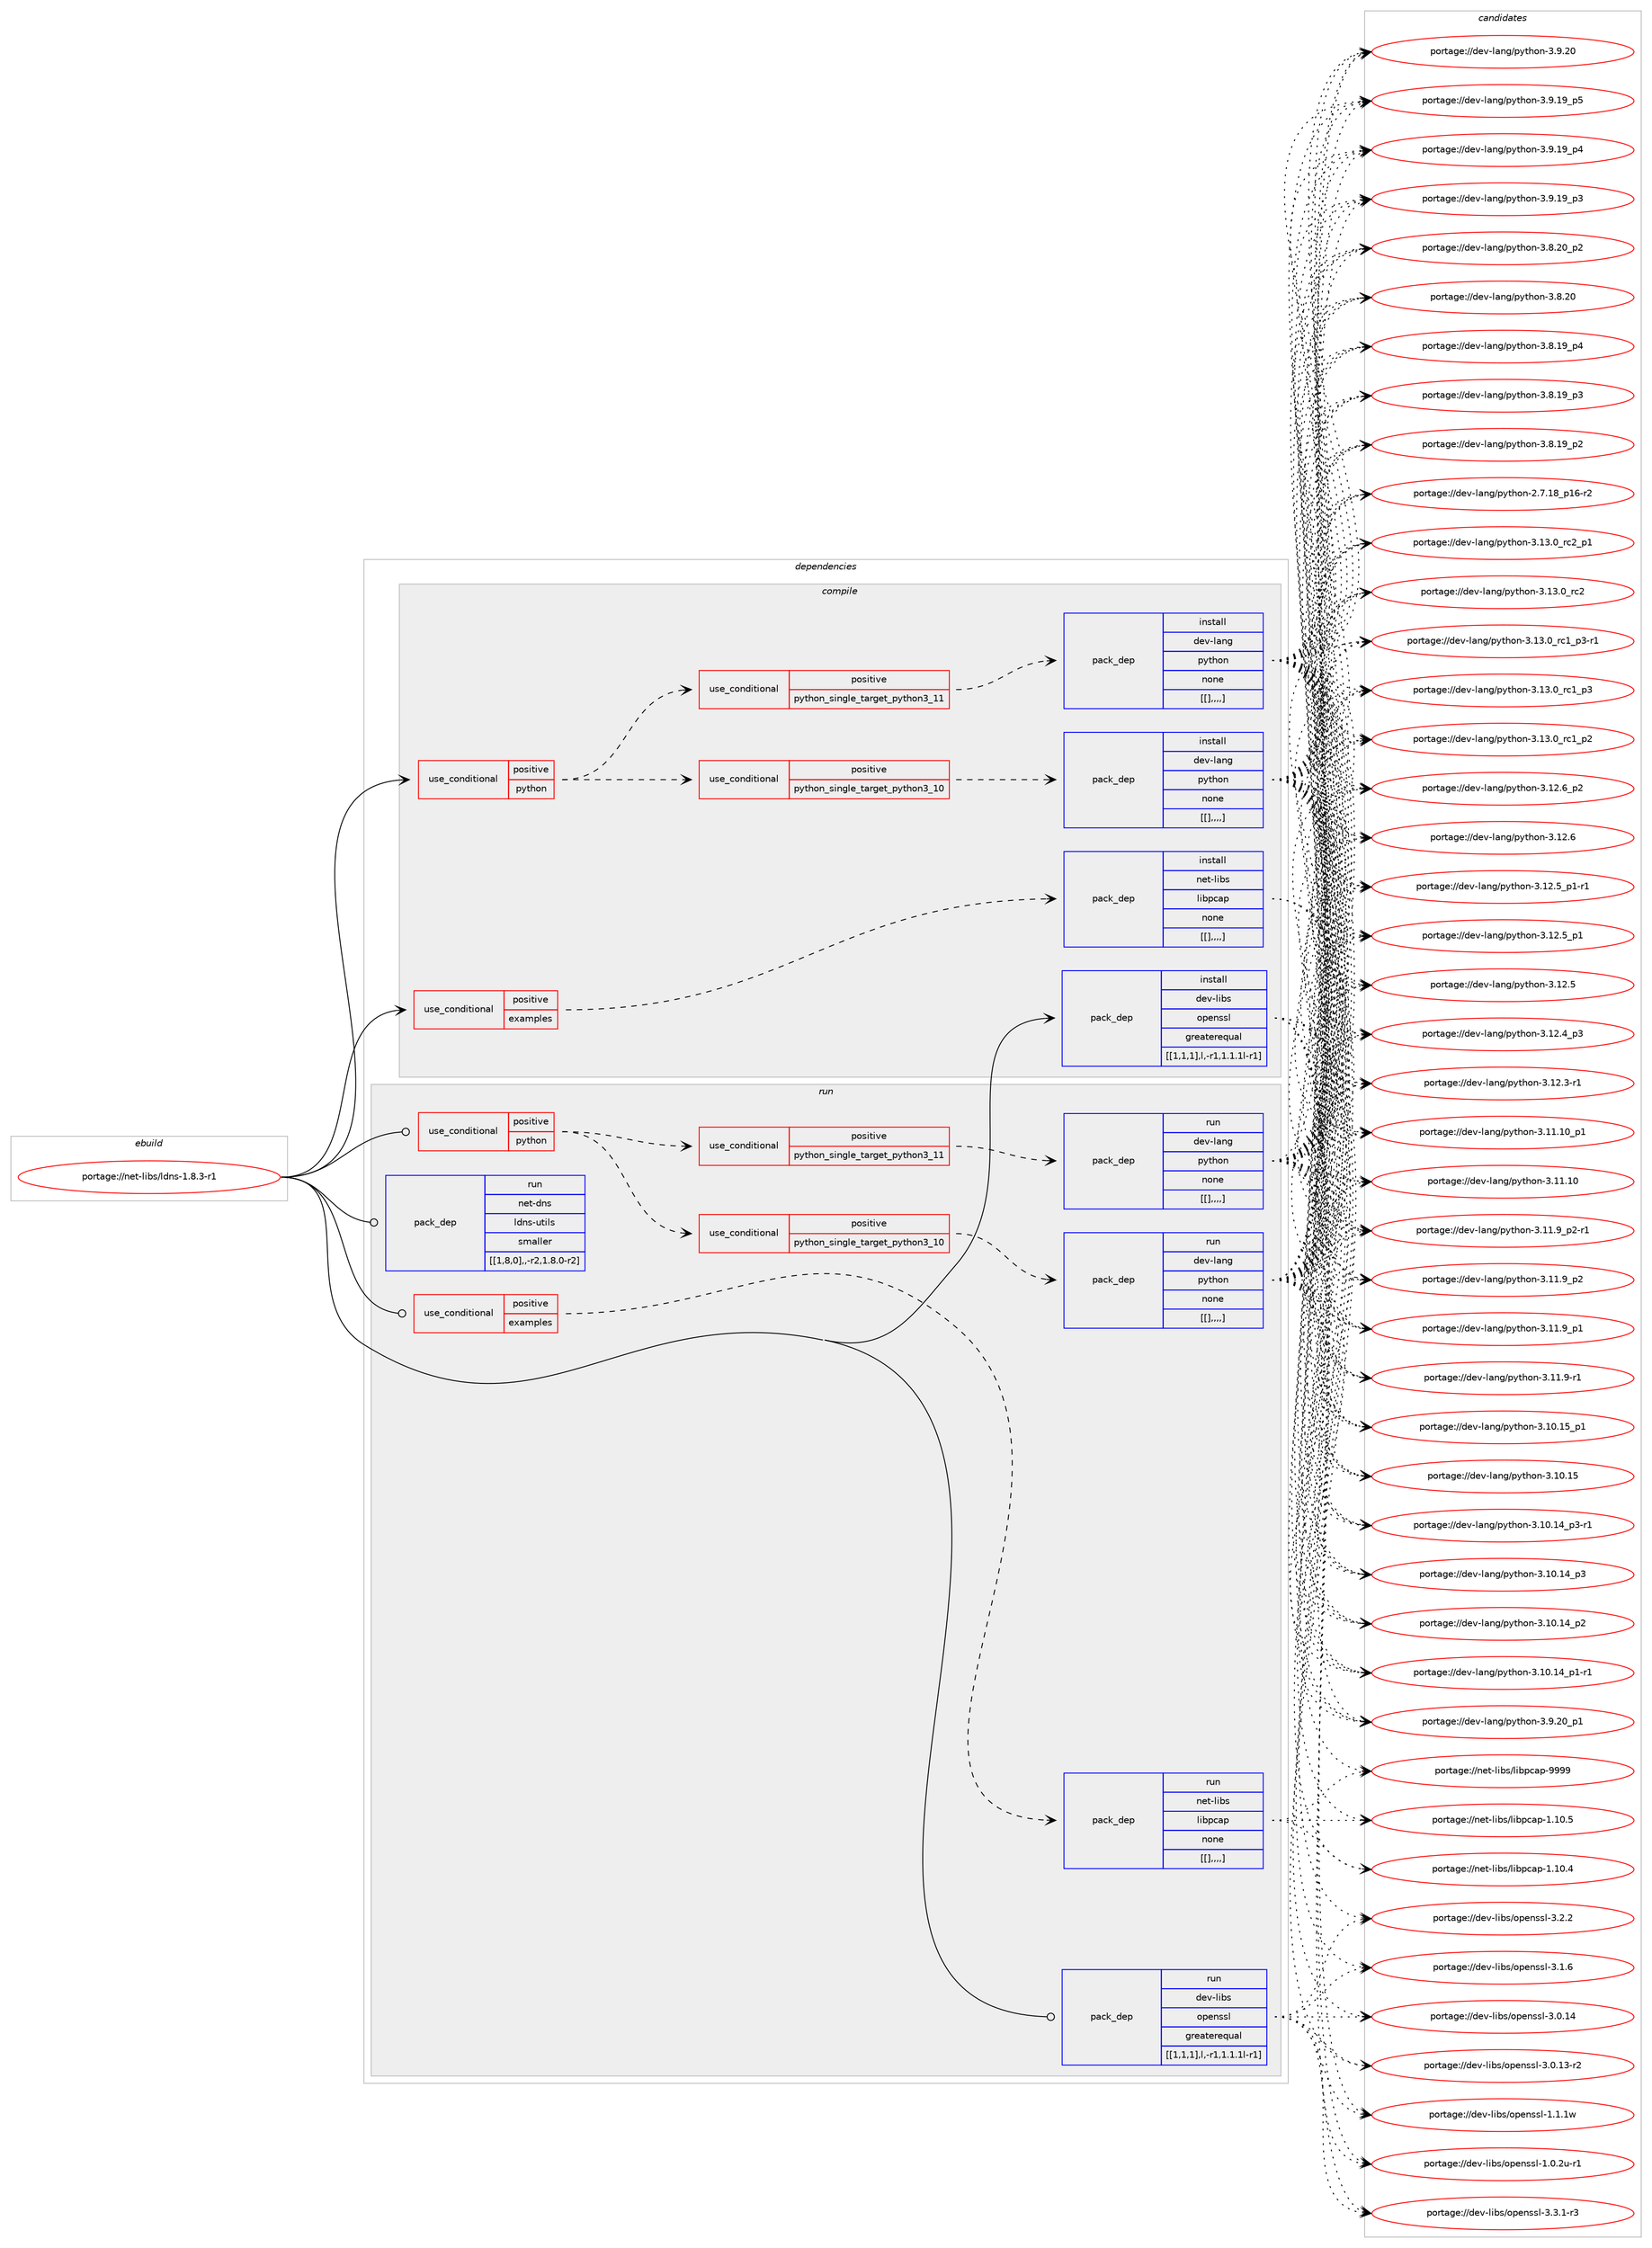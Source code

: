 digraph prolog {

# *************
# Graph options
# *************

newrank=true;
concentrate=true;
compound=true;
graph [rankdir=LR,fontname=Helvetica,fontsize=10,ranksep=1.5];#, ranksep=2.5, nodesep=0.2];
edge  [arrowhead=vee];
node  [fontname=Helvetica,fontsize=10];

# **********
# The ebuild
# **********

subgraph cluster_leftcol {
color=gray;
label=<<i>ebuild</i>>;
id [label="portage://net-libs/ldns-1.8.3-r1", color=red, width=4, href="../net-libs/ldns-1.8.3-r1.svg"];
}

# ****************
# The dependencies
# ****************

subgraph cluster_midcol {
color=gray;
label=<<i>dependencies</i>>;
subgraph cluster_compile {
fillcolor="#eeeeee";
style=filled;
label=<<i>compile</i>>;
subgraph cond2671 {
dependency6909 [label=<<TABLE BORDER="0" CELLBORDER="1" CELLSPACING="0" CELLPADDING="4"><TR><TD ROWSPAN="3" CELLPADDING="10">use_conditional</TD></TR><TR><TD>positive</TD></TR><TR><TD>examples</TD></TR></TABLE>>, shape=none, color=red];
subgraph pack4225 {
dependency6910 [label=<<TABLE BORDER="0" CELLBORDER="1" CELLSPACING="0" CELLPADDING="4" WIDTH="220"><TR><TD ROWSPAN="6" CELLPADDING="30">pack_dep</TD></TR><TR><TD WIDTH="110">install</TD></TR><TR><TD>net-libs</TD></TR><TR><TD>libpcap</TD></TR><TR><TD>none</TD></TR><TR><TD>[[],,,,]</TD></TR></TABLE>>, shape=none, color=blue];
}
dependency6909:e -> dependency6910:w [weight=20,style="dashed",arrowhead="vee"];
}
id:e -> dependency6909:w [weight=20,style="solid",arrowhead="vee"];
subgraph cond2672 {
dependency6911 [label=<<TABLE BORDER="0" CELLBORDER="1" CELLSPACING="0" CELLPADDING="4"><TR><TD ROWSPAN="3" CELLPADDING="10">use_conditional</TD></TR><TR><TD>positive</TD></TR><TR><TD>python</TD></TR></TABLE>>, shape=none, color=red];
subgraph cond2673 {
dependency6912 [label=<<TABLE BORDER="0" CELLBORDER="1" CELLSPACING="0" CELLPADDING="4"><TR><TD ROWSPAN="3" CELLPADDING="10">use_conditional</TD></TR><TR><TD>positive</TD></TR><TR><TD>python_single_target_python3_10</TD></TR></TABLE>>, shape=none, color=red];
subgraph pack4226 {
dependency6913 [label=<<TABLE BORDER="0" CELLBORDER="1" CELLSPACING="0" CELLPADDING="4" WIDTH="220"><TR><TD ROWSPAN="6" CELLPADDING="30">pack_dep</TD></TR><TR><TD WIDTH="110">install</TD></TR><TR><TD>dev-lang</TD></TR><TR><TD>python</TD></TR><TR><TD>none</TD></TR><TR><TD>[[],,,,]</TD></TR></TABLE>>, shape=none, color=blue];
}
dependency6912:e -> dependency6913:w [weight=20,style="dashed",arrowhead="vee"];
}
dependency6911:e -> dependency6912:w [weight=20,style="dashed",arrowhead="vee"];
subgraph cond2674 {
dependency6914 [label=<<TABLE BORDER="0" CELLBORDER="1" CELLSPACING="0" CELLPADDING="4"><TR><TD ROWSPAN="3" CELLPADDING="10">use_conditional</TD></TR><TR><TD>positive</TD></TR><TR><TD>python_single_target_python3_11</TD></TR></TABLE>>, shape=none, color=red];
subgraph pack4227 {
dependency6915 [label=<<TABLE BORDER="0" CELLBORDER="1" CELLSPACING="0" CELLPADDING="4" WIDTH="220"><TR><TD ROWSPAN="6" CELLPADDING="30">pack_dep</TD></TR><TR><TD WIDTH="110">install</TD></TR><TR><TD>dev-lang</TD></TR><TR><TD>python</TD></TR><TR><TD>none</TD></TR><TR><TD>[[],,,,]</TD></TR></TABLE>>, shape=none, color=blue];
}
dependency6914:e -> dependency6915:w [weight=20,style="dashed",arrowhead="vee"];
}
dependency6911:e -> dependency6914:w [weight=20,style="dashed",arrowhead="vee"];
}
id:e -> dependency6911:w [weight=20,style="solid",arrowhead="vee"];
subgraph pack4228 {
dependency6916 [label=<<TABLE BORDER="0" CELLBORDER="1" CELLSPACING="0" CELLPADDING="4" WIDTH="220"><TR><TD ROWSPAN="6" CELLPADDING="30">pack_dep</TD></TR><TR><TD WIDTH="110">install</TD></TR><TR><TD>dev-libs</TD></TR><TR><TD>openssl</TD></TR><TR><TD>greaterequal</TD></TR><TR><TD>[[1,1,1],l,-r1,1.1.1l-r1]</TD></TR></TABLE>>, shape=none, color=blue];
}
id:e -> dependency6916:w [weight=20,style="solid",arrowhead="vee"];
}
subgraph cluster_compileandrun {
fillcolor="#eeeeee";
style=filled;
label=<<i>compile and run</i>>;
}
subgraph cluster_run {
fillcolor="#eeeeee";
style=filled;
label=<<i>run</i>>;
subgraph cond2675 {
dependency6917 [label=<<TABLE BORDER="0" CELLBORDER="1" CELLSPACING="0" CELLPADDING="4"><TR><TD ROWSPAN="3" CELLPADDING="10">use_conditional</TD></TR><TR><TD>positive</TD></TR><TR><TD>examples</TD></TR></TABLE>>, shape=none, color=red];
subgraph pack4229 {
dependency6918 [label=<<TABLE BORDER="0" CELLBORDER="1" CELLSPACING="0" CELLPADDING="4" WIDTH="220"><TR><TD ROWSPAN="6" CELLPADDING="30">pack_dep</TD></TR><TR><TD WIDTH="110">run</TD></TR><TR><TD>net-libs</TD></TR><TR><TD>libpcap</TD></TR><TR><TD>none</TD></TR><TR><TD>[[],,,,]</TD></TR></TABLE>>, shape=none, color=blue];
}
dependency6917:e -> dependency6918:w [weight=20,style="dashed",arrowhead="vee"];
}
id:e -> dependency6917:w [weight=20,style="solid",arrowhead="odot"];
subgraph cond2676 {
dependency6919 [label=<<TABLE BORDER="0" CELLBORDER="1" CELLSPACING="0" CELLPADDING="4"><TR><TD ROWSPAN="3" CELLPADDING="10">use_conditional</TD></TR><TR><TD>positive</TD></TR><TR><TD>python</TD></TR></TABLE>>, shape=none, color=red];
subgraph cond2677 {
dependency6920 [label=<<TABLE BORDER="0" CELLBORDER="1" CELLSPACING="0" CELLPADDING="4"><TR><TD ROWSPAN="3" CELLPADDING="10">use_conditional</TD></TR><TR><TD>positive</TD></TR><TR><TD>python_single_target_python3_10</TD></TR></TABLE>>, shape=none, color=red];
subgraph pack4230 {
dependency6921 [label=<<TABLE BORDER="0" CELLBORDER="1" CELLSPACING="0" CELLPADDING="4" WIDTH="220"><TR><TD ROWSPAN="6" CELLPADDING="30">pack_dep</TD></TR><TR><TD WIDTH="110">run</TD></TR><TR><TD>dev-lang</TD></TR><TR><TD>python</TD></TR><TR><TD>none</TD></TR><TR><TD>[[],,,,]</TD></TR></TABLE>>, shape=none, color=blue];
}
dependency6920:e -> dependency6921:w [weight=20,style="dashed",arrowhead="vee"];
}
dependency6919:e -> dependency6920:w [weight=20,style="dashed",arrowhead="vee"];
subgraph cond2678 {
dependency6922 [label=<<TABLE BORDER="0" CELLBORDER="1" CELLSPACING="0" CELLPADDING="4"><TR><TD ROWSPAN="3" CELLPADDING="10">use_conditional</TD></TR><TR><TD>positive</TD></TR><TR><TD>python_single_target_python3_11</TD></TR></TABLE>>, shape=none, color=red];
subgraph pack4231 {
dependency6923 [label=<<TABLE BORDER="0" CELLBORDER="1" CELLSPACING="0" CELLPADDING="4" WIDTH="220"><TR><TD ROWSPAN="6" CELLPADDING="30">pack_dep</TD></TR><TR><TD WIDTH="110">run</TD></TR><TR><TD>dev-lang</TD></TR><TR><TD>python</TD></TR><TR><TD>none</TD></TR><TR><TD>[[],,,,]</TD></TR></TABLE>>, shape=none, color=blue];
}
dependency6922:e -> dependency6923:w [weight=20,style="dashed",arrowhead="vee"];
}
dependency6919:e -> dependency6922:w [weight=20,style="dashed",arrowhead="vee"];
}
id:e -> dependency6919:w [weight=20,style="solid",arrowhead="odot"];
subgraph pack4232 {
dependency6924 [label=<<TABLE BORDER="0" CELLBORDER="1" CELLSPACING="0" CELLPADDING="4" WIDTH="220"><TR><TD ROWSPAN="6" CELLPADDING="30">pack_dep</TD></TR><TR><TD WIDTH="110">run</TD></TR><TR><TD>dev-libs</TD></TR><TR><TD>openssl</TD></TR><TR><TD>greaterequal</TD></TR><TR><TD>[[1,1,1],l,-r1,1.1.1l-r1]</TD></TR></TABLE>>, shape=none, color=blue];
}
id:e -> dependency6924:w [weight=20,style="solid",arrowhead="odot"];
subgraph pack4233 {
dependency6925 [label=<<TABLE BORDER="0" CELLBORDER="1" CELLSPACING="0" CELLPADDING="4" WIDTH="220"><TR><TD ROWSPAN="6" CELLPADDING="30">pack_dep</TD></TR><TR><TD WIDTH="110">run</TD></TR><TR><TD>net-dns</TD></TR><TR><TD>ldns-utils</TD></TR><TR><TD>smaller</TD></TR><TR><TD>[[1,8,0],,-r2,1.8.0-r2]</TD></TR></TABLE>>, shape=none, color=blue];
}
id:e -> dependency6925:w [weight=20,style="solid",arrowhead="odot"];
}
}

# **************
# The candidates
# **************

subgraph cluster_choices {
rank=same;
color=gray;
label=<<i>candidates</i>>;

subgraph choice4225 {
color=black;
nodesep=1;
choice1101011164510810598115471081059811299971124557575757 [label="portage://net-libs/libpcap-9999", color=red, width=4,href="../net-libs/libpcap-9999.svg"];
choice11010111645108105981154710810598112999711245494649484653 [label="portage://net-libs/libpcap-1.10.5", color=red, width=4,href="../net-libs/libpcap-1.10.5.svg"];
choice11010111645108105981154710810598112999711245494649484652 [label="portage://net-libs/libpcap-1.10.4", color=red, width=4,href="../net-libs/libpcap-1.10.4.svg"];
dependency6910:e -> choice1101011164510810598115471081059811299971124557575757:w [style=dotted,weight="100"];
dependency6910:e -> choice11010111645108105981154710810598112999711245494649484653:w [style=dotted,weight="100"];
dependency6910:e -> choice11010111645108105981154710810598112999711245494649484652:w [style=dotted,weight="100"];
}
subgraph choice4226 {
color=black;
nodesep=1;
choice100101118451089711010347112121116104111110455146495146489511499509511249 [label="portage://dev-lang/python-3.13.0_rc2_p1", color=red, width=4,href="../dev-lang/python-3.13.0_rc2_p1.svg"];
choice10010111845108971101034711212111610411111045514649514648951149950 [label="portage://dev-lang/python-3.13.0_rc2", color=red, width=4,href="../dev-lang/python-3.13.0_rc2.svg"];
choice1001011184510897110103471121211161041111104551464951464895114994995112514511449 [label="portage://dev-lang/python-3.13.0_rc1_p3-r1", color=red, width=4,href="../dev-lang/python-3.13.0_rc1_p3-r1.svg"];
choice100101118451089711010347112121116104111110455146495146489511499499511251 [label="portage://dev-lang/python-3.13.0_rc1_p3", color=red, width=4,href="../dev-lang/python-3.13.0_rc1_p3.svg"];
choice100101118451089711010347112121116104111110455146495146489511499499511250 [label="portage://dev-lang/python-3.13.0_rc1_p2", color=red, width=4,href="../dev-lang/python-3.13.0_rc1_p2.svg"];
choice100101118451089711010347112121116104111110455146495046549511250 [label="portage://dev-lang/python-3.12.6_p2", color=red, width=4,href="../dev-lang/python-3.12.6_p2.svg"];
choice10010111845108971101034711212111610411111045514649504654 [label="portage://dev-lang/python-3.12.6", color=red, width=4,href="../dev-lang/python-3.12.6.svg"];
choice1001011184510897110103471121211161041111104551464950465395112494511449 [label="portage://dev-lang/python-3.12.5_p1-r1", color=red, width=4,href="../dev-lang/python-3.12.5_p1-r1.svg"];
choice100101118451089711010347112121116104111110455146495046539511249 [label="portage://dev-lang/python-3.12.5_p1", color=red, width=4,href="../dev-lang/python-3.12.5_p1.svg"];
choice10010111845108971101034711212111610411111045514649504653 [label="portage://dev-lang/python-3.12.5", color=red, width=4,href="../dev-lang/python-3.12.5.svg"];
choice100101118451089711010347112121116104111110455146495046529511251 [label="portage://dev-lang/python-3.12.4_p3", color=red, width=4,href="../dev-lang/python-3.12.4_p3.svg"];
choice100101118451089711010347112121116104111110455146495046514511449 [label="portage://dev-lang/python-3.12.3-r1", color=red, width=4,href="../dev-lang/python-3.12.3-r1.svg"];
choice10010111845108971101034711212111610411111045514649494649489511249 [label="portage://dev-lang/python-3.11.10_p1", color=red, width=4,href="../dev-lang/python-3.11.10_p1.svg"];
choice1001011184510897110103471121211161041111104551464949464948 [label="portage://dev-lang/python-3.11.10", color=red, width=4,href="../dev-lang/python-3.11.10.svg"];
choice1001011184510897110103471121211161041111104551464949465795112504511449 [label="portage://dev-lang/python-3.11.9_p2-r1", color=red, width=4,href="../dev-lang/python-3.11.9_p2-r1.svg"];
choice100101118451089711010347112121116104111110455146494946579511250 [label="portage://dev-lang/python-3.11.9_p2", color=red, width=4,href="../dev-lang/python-3.11.9_p2.svg"];
choice100101118451089711010347112121116104111110455146494946579511249 [label="portage://dev-lang/python-3.11.9_p1", color=red, width=4,href="../dev-lang/python-3.11.9_p1.svg"];
choice100101118451089711010347112121116104111110455146494946574511449 [label="portage://dev-lang/python-3.11.9-r1", color=red, width=4,href="../dev-lang/python-3.11.9-r1.svg"];
choice10010111845108971101034711212111610411111045514649484649539511249 [label="portage://dev-lang/python-3.10.15_p1", color=red, width=4,href="../dev-lang/python-3.10.15_p1.svg"];
choice1001011184510897110103471121211161041111104551464948464953 [label="portage://dev-lang/python-3.10.15", color=red, width=4,href="../dev-lang/python-3.10.15.svg"];
choice100101118451089711010347112121116104111110455146494846495295112514511449 [label="portage://dev-lang/python-3.10.14_p3-r1", color=red, width=4,href="../dev-lang/python-3.10.14_p3-r1.svg"];
choice10010111845108971101034711212111610411111045514649484649529511251 [label="portage://dev-lang/python-3.10.14_p3", color=red, width=4,href="../dev-lang/python-3.10.14_p3.svg"];
choice10010111845108971101034711212111610411111045514649484649529511250 [label="portage://dev-lang/python-3.10.14_p2", color=red, width=4,href="../dev-lang/python-3.10.14_p2.svg"];
choice100101118451089711010347112121116104111110455146494846495295112494511449 [label="portage://dev-lang/python-3.10.14_p1-r1", color=red, width=4,href="../dev-lang/python-3.10.14_p1-r1.svg"];
choice100101118451089711010347112121116104111110455146574650489511249 [label="portage://dev-lang/python-3.9.20_p1", color=red, width=4,href="../dev-lang/python-3.9.20_p1.svg"];
choice10010111845108971101034711212111610411111045514657465048 [label="portage://dev-lang/python-3.9.20", color=red, width=4,href="../dev-lang/python-3.9.20.svg"];
choice100101118451089711010347112121116104111110455146574649579511253 [label="portage://dev-lang/python-3.9.19_p5", color=red, width=4,href="../dev-lang/python-3.9.19_p5.svg"];
choice100101118451089711010347112121116104111110455146574649579511252 [label="portage://dev-lang/python-3.9.19_p4", color=red, width=4,href="../dev-lang/python-3.9.19_p4.svg"];
choice100101118451089711010347112121116104111110455146574649579511251 [label="portage://dev-lang/python-3.9.19_p3", color=red, width=4,href="../dev-lang/python-3.9.19_p3.svg"];
choice100101118451089711010347112121116104111110455146564650489511250 [label="portage://dev-lang/python-3.8.20_p2", color=red, width=4,href="../dev-lang/python-3.8.20_p2.svg"];
choice10010111845108971101034711212111610411111045514656465048 [label="portage://dev-lang/python-3.8.20", color=red, width=4,href="../dev-lang/python-3.8.20.svg"];
choice100101118451089711010347112121116104111110455146564649579511252 [label="portage://dev-lang/python-3.8.19_p4", color=red, width=4,href="../dev-lang/python-3.8.19_p4.svg"];
choice100101118451089711010347112121116104111110455146564649579511251 [label="portage://dev-lang/python-3.8.19_p3", color=red, width=4,href="../dev-lang/python-3.8.19_p3.svg"];
choice100101118451089711010347112121116104111110455146564649579511250 [label="portage://dev-lang/python-3.8.19_p2", color=red, width=4,href="../dev-lang/python-3.8.19_p2.svg"];
choice100101118451089711010347112121116104111110455046554649569511249544511450 [label="portage://dev-lang/python-2.7.18_p16-r2", color=red, width=4,href="../dev-lang/python-2.7.18_p16-r2.svg"];
dependency6913:e -> choice100101118451089711010347112121116104111110455146495146489511499509511249:w [style=dotted,weight="100"];
dependency6913:e -> choice10010111845108971101034711212111610411111045514649514648951149950:w [style=dotted,weight="100"];
dependency6913:e -> choice1001011184510897110103471121211161041111104551464951464895114994995112514511449:w [style=dotted,weight="100"];
dependency6913:e -> choice100101118451089711010347112121116104111110455146495146489511499499511251:w [style=dotted,weight="100"];
dependency6913:e -> choice100101118451089711010347112121116104111110455146495146489511499499511250:w [style=dotted,weight="100"];
dependency6913:e -> choice100101118451089711010347112121116104111110455146495046549511250:w [style=dotted,weight="100"];
dependency6913:e -> choice10010111845108971101034711212111610411111045514649504654:w [style=dotted,weight="100"];
dependency6913:e -> choice1001011184510897110103471121211161041111104551464950465395112494511449:w [style=dotted,weight="100"];
dependency6913:e -> choice100101118451089711010347112121116104111110455146495046539511249:w [style=dotted,weight="100"];
dependency6913:e -> choice10010111845108971101034711212111610411111045514649504653:w [style=dotted,weight="100"];
dependency6913:e -> choice100101118451089711010347112121116104111110455146495046529511251:w [style=dotted,weight="100"];
dependency6913:e -> choice100101118451089711010347112121116104111110455146495046514511449:w [style=dotted,weight="100"];
dependency6913:e -> choice10010111845108971101034711212111610411111045514649494649489511249:w [style=dotted,weight="100"];
dependency6913:e -> choice1001011184510897110103471121211161041111104551464949464948:w [style=dotted,weight="100"];
dependency6913:e -> choice1001011184510897110103471121211161041111104551464949465795112504511449:w [style=dotted,weight="100"];
dependency6913:e -> choice100101118451089711010347112121116104111110455146494946579511250:w [style=dotted,weight="100"];
dependency6913:e -> choice100101118451089711010347112121116104111110455146494946579511249:w [style=dotted,weight="100"];
dependency6913:e -> choice100101118451089711010347112121116104111110455146494946574511449:w [style=dotted,weight="100"];
dependency6913:e -> choice10010111845108971101034711212111610411111045514649484649539511249:w [style=dotted,weight="100"];
dependency6913:e -> choice1001011184510897110103471121211161041111104551464948464953:w [style=dotted,weight="100"];
dependency6913:e -> choice100101118451089711010347112121116104111110455146494846495295112514511449:w [style=dotted,weight="100"];
dependency6913:e -> choice10010111845108971101034711212111610411111045514649484649529511251:w [style=dotted,weight="100"];
dependency6913:e -> choice10010111845108971101034711212111610411111045514649484649529511250:w [style=dotted,weight="100"];
dependency6913:e -> choice100101118451089711010347112121116104111110455146494846495295112494511449:w [style=dotted,weight="100"];
dependency6913:e -> choice100101118451089711010347112121116104111110455146574650489511249:w [style=dotted,weight="100"];
dependency6913:e -> choice10010111845108971101034711212111610411111045514657465048:w [style=dotted,weight="100"];
dependency6913:e -> choice100101118451089711010347112121116104111110455146574649579511253:w [style=dotted,weight="100"];
dependency6913:e -> choice100101118451089711010347112121116104111110455146574649579511252:w [style=dotted,weight="100"];
dependency6913:e -> choice100101118451089711010347112121116104111110455146574649579511251:w [style=dotted,weight="100"];
dependency6913:e -> choice100101118451089711010347112121116104111110455146564650489511250:w [style=dotted,weight="100"];
dependency6913:e -> choice10010111845108971101034711212111610411111045514656465048:w [style=dotted,weight="100"];
dependency6913:e -> choice100101118451089711010347112121116104111110455146564649579511252:w [style=dotted,weight="100"];
dependency6913:e -> choice100101118451089711010347112121116104111110455146564649579511251:w [style=dotted,weight="100"];
dependency6913:e -> choice100101118451089711010347112121116104111110455146564649579511250:w [style=dotted,weight="100"];
dependency6913:e -> choice100101118451089711010347112121116104111110455046554649569511249544511450:w [style=dotted,weight="100"];
}
subgraph choice4227 {
color=black;
nodesep=1;
choice100101118451089711010347112121116104111110455146495146489511499509511249 [label="portage://dev-lang/python-3.13.0_rc2_p1", color=red, width=4,href="../dev-lang/python-3.13.0_rc2_p1.svg"];
choice10010111845108971101034711212111610411111045514649514648951149950 [label="portage://dev-lang/python-3.13.0_rc2", color=red, width=4,href="../dev-lang/python-3.13.0_rc2.svg"];
choice1001011184510897110103471121211161041111104551464951464895114994995112514511449 [label="portage://dev-lang/python-3.13.0_rc1_p3-r1", color=red, width=4,href="../dev-lang/python-3.13.0_rc1_p3-r1.svg"];
choice100101118451089711010347112121116104111110455146495146489511499499511251 [label="portage://dev-lang/python-3.13.0_rc1_p3", color=red, width=4,href="../dev-lang/python-3.13.0_rc1_p3.svg"];
choice100101118451089711010347112121116104111110455146495146489511499499511250 [label="portage://dev-lang/python-3.13.0_rc1_p2", color=red, width=4,href="../dev-lang/python-3.13.0_rc1_p2.svg"];
choice100101118451089711010347112121116104111110455146495046549511250 [label="portage://dev-lang/python-3.12.6_p2", color=red, width=4,href="../dev-lang/python-3.12.6_p2.svg"];
choice10010111845108971101034711212111610411111045514649504654 [label="portage://dev-lang/python-3.12.6", color=red, width=4,href="../dev-lang/python-3.12.6.svg"];
choice1001011184510897110103471121211161041111104551464950465395112494511449 [label="portage://dev-lang/python-3.12.5_p1-r1", color=red, width=4,href="../dev-lang/python-3.12.5_p1-r1.svg"];
choice100101118451089711010347112121116104111110455146495046539511249 [label="portage://dev-lang/python-3.12.5_p1", color=red, width=4,href="../dev-lang/python-3.12.5_p1.svg"];
choice10010111845108971101034711212111610411111045514649504653 [label="portage://dev-lang/python-3.12.5", color=red, width=4,href="../dev-lang/python-3.12.5.svg"];
choice100101118451089711010347112121116104111110455146495046529511251 [label="portage://dev-lang/python-3.12.4_p3", color=red, width=4,href="../dev-lang/python-3.12.4_p3.svg"];
choice100101118451089711010347112121116104111110455146495046514511449 [label="portage://dev-lang/python-3.12.3-r1", color=red, width=4,href="../dev-lang/python-3.12.3-r1.svg"];
choice10010111845108971101034711212111610411111045514649494649489511249 [label="portage://dev-lang/python-3.11.10_p1", color=red, width=4,href="../dev-lang/python-3.11.10_p1.svg"];
choice1001011184510897110103471121211161041111104551464949464948 [label="portage://dev-lang/python-3.11.10", color=red, width=4,href="../dev-lang/python-3.11.10.svg"];
choice1001011184510897110103471121211161041111104551464949465795112504511449 [label="portage://dev-lang/python-3.11.9_p2-r1", color=red, width=4,href="../dev-lang/python-3.11.9_p2-r1.svg"];
choice100101118451089711010347112121116104111110455146494946579511250 [label="portage://dev-lang/python-3.11.9_p2", color=red, width=4,href="../dev-lang/python-3.11.9_p2.svg"];
choice100101118451089711010347112121116104111110455146494946579511249 [label="portage://dev-lang/python-3.11.9_p1", color=red, width=4,href="../dev-lang/python-3.11.9_p1.svg"];
choice100101118451089711010347112121116104111110455146494946574511449 [label="portage://dev-lang/python-3.11.9-r1", color=red, width=4,href="../dev-lang/python-3.11.9-r1.svg"];
choice10010111845108971101034711212111610411111045514649484649539511249 [label="portage://dev-lang/python-3.10.15_p1", color=red, width=4,href="../dev-lang/python-3.10.15_p1.svg"];
choice1001011184510897110103471121211161041111104551464948464953 [label="portage://dev-lang/python-3.10.15", color=red, width=4,href="../dev-lang/python-3.10.15.svg"];
choice100101118451089711010347112121116104111110455146494846495295112514511449 [label="portage://dev-lang/python-3.10.14_p3-r1", color=red, width=4,href="../dev-lang/python-3.10.14_p3-r1.svg"];
choice10010111845108971101034711212111610411111045514649484649529511251 [label="portage://dev-lang/python-3.10.14_p3", color=red, width=4,href="../dev-lang/python-3.10.14_p3.svg"];
choice10010111845108971101034711212111610411111045514649484649529511250 [label="portage://dev-lang/python-3.10.14_p2", color=red, width=4,href="../dev-lang/python-3.10.14_p2.svg"];
choice100101118451089711010347112121116104111110455146494846495295112494511449 [label="portage://dev-lang/python-3.10.14_p1-r1", color=red, width=4,href="../dev-lang/python-3.10.14_p1-r1.svg"];
choice100101118451089711010347112121116104111110455146574650489511249 [label="portage://dev-lang/python-3.9.20_p1", color=red, width=4,href="../dev-lang/python-3.9.20_p1.svg"];
choice10010111845108971101034711212111610411111045514657465048 [label="portage://dev-lang/python-3.9.20", color=red, width=4,href="../dev-lang/python-3.9.20.svg"];
choice100101118451089711010347112121116104111110455146574649579511253 [label="portage://dev-lang/python-3.9.19_p5", color=red, width=4,href="../dev-lang/python-3.9.19_p5.svg"];
choice100101118451089711010347112121116104111110455146574649579511252 [label="portage://dev-lang/python-3.9.19_p4", color=red, width=4,href="../dev-lang/python-3.9.19_p4.svg"];
choice100101118451089711010347112121116104111110455146574649579511251 [label="portage://dev-lang/python-3.9.19_p3", color=red, width=4,href="../dev-lang/python-3.9.19_p3.svg"];
choice100101118451089711010347112121116104111110455146564650489511250 [label="portage://dev-lang/python-3.8.20_p2", color=red, width=4,href="../dev-lang/python-3.8.20_p2.svg"];
choice10010111845108971101034711212111610411111045514656465048 [label="portage://dev-lang/python-3.8.20", color=red, width=4,href="../dev-lang/python-3.8.20.svg"];
choice100101118451089711010347112121116104111110455146564649579511252 [label="portage://dev-lang/python-3.8.19_p4", color=red, width=4,href="../dev-lang/python-3.8.19_p4.svg"];
choice100101118451089711010347112121116104111110455146564649579511251 [label="portage://dev-lang/python-3.8.19_p3", color=red, width=4,href="../dev-lang/python-3.8.19_p3.svg"];
choice100101118451089711010347112121116104111110455146564649579511250 [label="portage://dev-lang/python-3.8.19_p2", color=red, width=4,href="../dev-lang/python-3.8.19_p2.svg"];
choice100101118451089711010347112121116104111110455046554649569511249544511450 [label="portage://dev-lang/python-2.7.18_p16-r2", color=red, width=4,href="../dev-lang/python-2.7.18_p16-r2.svg"];
dependency6915:e -> choice100101118451089711010347112121116104111110455146495146489511499509511249:w [style=dotted,weight="100"];
dependency6915:e -> choice10010111845108971101034711212111610411111045514649514648951149950:w [style=dotted,weight="100"];
dependency6915:e -> choice1001011184510897110103471121211161041111104551464951464895114994995112514511449:w [style=dotted,weight="100"];
dependency6915:e -> choice100101118451089711010347112121116104111110455146495146489511499499511251:w [style=dotted,weight="100"];
dependency6915:e -> choice100101118451089711010347112121116104111110455146495146489511499499511250:w [style=dotted,weight="100"];
dependency6915:e -> choice100101118451089711010347112121116104111110455146495046549511250:w [style=dotted,weight="100"];
dependency6915:e -> choice10010111845108971101034711212111610411111045514649504654:w [style=dotted,weight="100"];
dependency6915:e -> choice1001011184510897110103471121211161041111104551464950465395112494511449:w [style=dotted,weight="100"];
dependency6915:e -> choice100101118451089711010347112121116104111110455146495046539511249:w [style=dotted,weight="100"];
dependency6915:e -> choice10010111845108971101034711212111610411111045514649504653:w [style=dotted,weight="100"];
dependency6915:e -> choice100101118451089711010347112121116104111110455146495046529511251:w [style=dotted,weight="100"];
dependency6915:e -> choice100101118451089711010347112121116104111110455146495046514511449:w [style=dotted,weight="100"];
dependency6915:e -> choice10010111845108971101034711212111610411111045514649494649489511249:w [style=dotted,weight="100"];
dependency6915:e -> choice1001011184510897110103471121211161041111104551464949464948:w [style=dotted,weight="100"];
dependency6915:e -> choice1001011184510897110103471121211161041111104551464949465795112504511449:w [style=dotted,weight="100"];
dependency6915:e -> choice100101118451089711010347112121116104111110455146494946579511250:w [style=dotted,weight="100"];
dependency6915:e -> choice100101118451089711010347112121116104111110455146494946579511249:w [style=dotted,weight="100"];
dependency6915:e -> choice100101118451089711010347112121116104111110455146494946574511449:w [style=dotted,weight="100"];
dependency6915:e -> choice10010111845108971101034711212111610411111045514649484649539511249:w [style=dotted,weight="100"];
dependency6915:e -> choice1001011184510897110103471121211161041111104551464948464953:w [style=dotted,weight="100"];
dependency6915:e -> choice100101118451089711010347112121116104111110455146494846495295112514511449:w [style=dotted,weight="100"];
dependency6915:e -> choice10010111845108971101034711212111610411111045514649484649529511251:w [style=dotted,weight="100"];
dependency6915:e -> choice10010111845108971101034711212111610411111045514649484649529511250:w [style=dotted,weight="100"];
dependency6915:e -> choice100101118451089711010347112121116104111110455146494846495295112494511449:w [style=dotted,weight="100"];
dependency6915:e -> choice100101118451089711010347112121116104111110455146574650489511249:w [style=dotted,weight="100"];
dependency6915:e -> choice10010111845108971101034711212111610411111045514657465048:w [style=dotted,weight="100"];
dependency6915:e -> choice100101118451089711010347112121116104111110455146574649579511253:w [style=dotted,weight="100"];
dependency6915:e -> choice100101118451089711010347112121116104111110455146574649579511252:w [style=dotted,weight="100"];
dependency6915:e -> choice100101118451089711010347112121116104111110455146574649579511251:w [style=dotted,weight="100"];
dependency6915:e -> choice100101118451089711010347112121116104111110455146564650489511250:w [style=dotted,weight="100"];
dependency6915:e -> choice10010111845108971101034711212111610411111045514656465048:w [style=dotted,weight="100"];
dependency6915:e -> choice100101118451089711010347112121116104111110455146564649579511252:w [style=dotted,weight="100"];
dependency6915:e -> choice100101118451089711010347112121116104111110455146564649579511251:w [style=dotted,weight="100"];
dependency6915:e -> choice100101118451089711010347112121116104111110455146564649579511250:w [style=dotted,weight="100"];
dependency6915:e -> choice100101118451089711010347112121116104111110455046554649569511249544511450:w [style=dotted,weight="100"];
}
subgraph choice4228 {
color=black;
nodesep=1;
choice1001011184510810598115471111121011101151151084551465146494511451 [label="portage://dev-libs/openssl-3.3.1-r3", color=red, width=4,href="../dev-libs/openssl-3.3.1-r3.svg"];
choice100101118451081059811547111112101110115115108455146504650 [label="portage://dev-libs/openssl-3.2.2", color=red, width=4,href="../dev-libs/openssl-3.2.2.svg"];
choice100101118451081059811547111112101110115115108455146494654 [label="portage://dev-libs/openssl-3.1.6", color=red, width=4,href="../dev-libs/openssl-3.1.6.svg"];
choice10010111845108105981154711111210111011511510845514648464952 [label="portage://dev-libs/openssl-3.0.14", color=red, width=4,href="../dev-libs/openssl-3.0.14.svg"];
choice100101118451081059811547111112101110115115108455146484649514511450 [label="portage://dev-libs/openssl-3.0.13-r2", color=red, width=4,href="../dev-libs/openssl-3.0.13-r2.svg"];
choice100101118451081059811547111112101110115115108454946494649119 [label="portage://dev-libs/openssl-1.1.1w", color=red, width=4,href="../dev-libs/openssl-1.1.1w.svg"];
choice1001011184510810598115471111121011101151151084549464846501174511449 [label="portage://dev-libs/openssl-1.0.2u-r1", color=red, width=4,href="../dev-libs/openssl-1.0.2u-r1.svg"];
dependency6916:e -> choice1001011184510810598115471111121011101151151084551465146494511451:w [style=dotted,weight="100"];
dependency6916:e -> choice100101118451081059811547111112101110115115108455146504650:w [style=dotted,weight="100"];
dependency6916:e -> choice100101118451081059811547111112101110115115108455146494654:w [style=dotted,weight="100"];
dependency6916:e -> choice10010111845108105981154711111210111011511510845514648464952:w [style=dotted,weight="100"];
dependency6916:e -> choice100101118451081059811547111112101110115115108455146484649514511450:w [style=dotted,weight="100"];
dependency6916:e -> choice100101118451081059811547111112101110115115108454946494649119:w [style=dotted,weight="100"];
dependency6916:e -> choice1001011184510810598115471111121011101151151084549464846501174511449:w [style=dotted,weight="100"];
}
subgraph choice4229 {
color=black;
nodesep=1;
choice1101011164510810598115471081059811299971124557575757 [label="portage://net-libs/libpcap-9999", color=red, width=4,href="../net-libs/libpcap-9999.svg"];
choice11010111645108105981154710810598112999711245494649484653 [label="portage://net-libs/libpcap-1.10.5", color=red, width=4,href="../net-libs/libpcap-1.10.5.svg"];
choice11010111645108105981154710810598112999711245494649484652 [label="portage://net-libs/libpcap-1.10.4", color=red, width=4,href="../net-libs/libpcap-1.10.4.svg"];
dependency6918:e -> choice1101011164510810598115471081059811299971124557575757:w [style=dotted,weight="100"];
dependency6918:e -> choice11010111645108105981154710810598112999711245494649484653:w [style=dotted,weight="100"];
dependency6918:e -> choice11010111645108105981154710810598112999711245494649484652:w [style=dotted,weight="100"];
}
subgraph choice4230 {
color=black;
nodesep=1;
choice100101118451089711010347112121116104111110455146495146489511499509511249 [label="portage://dev-lang/python-3.13.0_rc2_p1", color=red, width=4,href="../dev-lang/python-3.13.0_rc2_p1.svg"];
choice10010111845108971101034711212111610411111045514649514648951149950 [label="portage://dev-lang/python-3.13.0_rc2", color=red, width=4,href="../dev-lang/python-3.13.0_rc2.svg"];
choice1001011184510897110103471121211161041111104551464951464895114994995112514511449 [label="portage://dev-lang/python-3.13.0_rc1_p3-r1", color=red, width=4,href="../dev-lang/python-3.13.0_rc1_p3-r1.svg"];
choice100101118451089711010347112121116104111110455146495146489511499499511251 [label="portage://dev-lang/python-3.13.0_rc1_p3", color=red, width=4,href="../dev-lang/python-3.13.0_rc1_p3.svg"];
choice100101118451089711010347112121116104111110455146495146489511499499511250 [label="portage://dev-lang/python-3.13.0_rc1_p2", color=red, width=4,href="../dev-lang/python-3.13.0_rc1_p2.svg"];
choice100101118451089711010347112121116104111110455146495046549511250 [label="portage://dev-lang/python-3.12.6_p2", color=red, width=4,href="../dev-lang/python-3.12.6_p2.svg"];
choice10010111845108971101034711212111610411111045514649504654 [label="portage://dev-lang/python-3.12.6", color=red, width=4,href="../dev-lang/python-3.12.6.svg"];
choice1001011184510897110103471121211161041111104551464950465395112494511449 [label="portage://dev-lang/python-3.12.5_p1-r1", color=red, width=4,href="../dev-lang/python-3.12.5_p1-r1.svg"];
choice100101118451089711010347112121116104111110455146495046539511249 [label="portage://dev-lang/python-3.12.5_p1", color=red, width=4,href="../dev-lang/python-3.12.5_p1.svg"];
choice10010111845108971101034711212111610411111045514649504653 [label="portage://dev-lang/python-3.12.5", color=red, width=4,href="../dev-lang/python-3.12.5.svg"];
choice100101118451089711010347112121116104111110455146495046529511251 [label="portage://dev-lang/python-3.12.4_p3", color=red, width=4,href="../dev-lang/python-3.12.4_p3.svg"];
choice100101118451089711010347112121116104111110455146495046514511449 [label="portage://dev-lang/python-3.12.3-r1", color=red, width=4,href="../dev-lang/python-3.12.3-r1.svg"];
choice10010111845108971101034711212111610411111045514649494649489511249 [label="portage://dev-lang/python-3.11.10_p1", color=red, width=4,href="../dev-lang/python-3.11.10_p1.svg"];
choice1001011184510897110103471121211161041111104551464949464948 [label="portage://dev-lang/python-3.11.10", color=red, width=4,href="../dev-lang/python-3.11.10.svg"];
choice1001011184510897110103471121211161041111104551464949465795112504511449 [label="portage://dev-lang/python-3.11.9_p2-r1", color=red, width=4,href="../dev-lang/python-3.11.9_p2-r1.svg"];
choice100101118451089711010347112121116104111110455146494946579511250 [label="portage://dev-lang/python-3.11.9_p2", color=red, width=4,href="../dev-lang/python-3.11.9_p2.svg"];
choice100101118451089711010347112121116104111110455146494946579511249 [label="portage://dev-lang/python-3.11.9_p1", color=red, width=4,href="../dev-lang/python-3.11.9_p1.svg"];
choice100101118451089711010347112121116104111110455146494946574511449 [label="portage://dev-lang/python-3.11.9-r1", color=red, width=4,href="../dev-lang/python-3.11.9-r1.svg"];
choice10010111845108971101034711212111610411111045514649484649539511249 [label="portage://dev-lang/python-3.10.15_p1", color=red, width=4,href="../dev-lang/python-3.10.15_p1.svg"];
choice1001011184510897110103471121211161041111104551464948464953 [label="portage://dev-lang/python-3.10.15", color=red, width=4,href="../dev-lang/python-3.10.15.svg"];
choice100101118451089711010347112121116104111110455146494846495295112514511449 [label="portage://dev-lang/python-3.10.14_p3-r1", color=red, width=4,href="../dev-lang/python-3.10.14_p3-r1.svg"];
choice10010111845108971101034711212111610411111045514649484649529511251 [label="portage://dev-lang/python-3.10.14_p3", color=red, width=4,href="../dev-lang/python-3.10.14_p3.svg"];
choice10010111845108971101034711212111610411111045514649484649529511250 [label="portage://dev-lang/python-3.10.14_p2", color=red, width=4,href="../dev-lang/python-3.10.14_p2.svg"];
choice100101118451089711010347112121116104111110455146494846495295112494511449 [label="portage://dev-lang/python-3.10.14_p1-r1", color=red, width=4,href="../dev-lang/python-3.10.14_p1-r1.svg"];
choice100101118451089711010347112121116104111110455146574650489511249 [label="portage://dev-lang/python-3.9.20_p1", color=red, width=4,href="../dev-lang/python-3.9.20_p1.svg"];
choice10010111845108971101034711212111610411111045514657465048 [label="portage://dev-lang/python-3.9.20", color=red, width=4,href="../dev-lang/python-3.9.20.svg"];
choice100101118451089711010347112121116104111110455146574649579511253 [label="portage://dev-lang/python-3.9.19_p5", color=red, width=4,href="../dev-lang/python-3.9.19_p5.svg"];
choice100101118451089711010347112121116104111110455146574649579511252 [label="portage://dev-lang/python-3.9.19_p4", color=red, width=4,href="../dev-lang/python-3.9.19_p4.svg"];
choice100101118451089711010347112121116104111110455146574649579511251 [label="portage://dev-lang/python-3.9.19_p3", color=red, width=4,href="../dev-lang/python-3.9.19_p3.svg"];
choice100101118451089711010347112121116104111110455146564650489511250 [label="portage://dev-lang/python-3.8.20_p2", color=red, width=4,href="../dev-lang/python-3.8.20_p2.svg"];
choice10010111845108971101034711212111610411111045514656465048 [label="portage://dev-lang/python-3.8.20", color=red, width=4,href="../dev-lang/python-3.8.20.svg"];
choice100101118451089711010347112121116104111110455146564649579511252 [label="portage://dev-lang/python-3.8.19_p4", color=red, width=4,href="../dev-lang/python-3.8.19_p4.svg"];
choice100101118451089711010347112121116104111110455146564649579511251 [label="portage://dev-lang/python-3.8.19_p3", color=red, width=4,href="../dev-lang/python-3.8.19_p3.svg"];
choice100101118451089711010347112121116104111110455146564649579511250 [label="portage://dev-lang/python-3.8.19_p2", color=red, width=4,href="../dev-lang/python-3.8.19_p2.svg"];
choice100101118451089711010347112121116104111110455046554649569511249544511450 [label="portage://dev-lang/python-2.7.18_p16-r2", color=red, width=4,href="../dev-lang/python-2.7.18_p16-r2.svg"];
dependency6921:e -> choice100101118451089711010347112121116104111110455146495146489511499509511249:w [style=dotted,weight="100"];
dependency6921:e -> choice10010111845108971101034711212111610411111045514649514648951149950:w [style=dotted,weight="100"];
dependency6921:e -> choice1001011184510897110103471121211161041111104551464951464895114994995112514511449:w [style=dotted,weight="100"];
dependency6921:e -> choice100101118451089711010347112121116104111110455146495146489511499499511251:w [style=dotted,weight="100"];
dependency6921:e -> choice100101118451089711010347112121116104111110455146495146489511499499511250:w [style=dotted,weight="100"];
dependency6921:e -> choice100101118451089711010347112121116104111110455146495046549511250:w [style=dotted,weight="100"];
dependency6921:e -> choice10010111845108971101034711212111610411111045514649504654:w [style=dotted,weight="100"];
dependency6921:e -> choice1001011184510897110103471121211161041111104551464950465395112494511449:w [style=dotted,weight="100"];
dependency6921:e -> choice100101118451089711010347112121116104111110455146495046539511249:w [style=dotted,weight="100"];
dependency6921:e -> choice10010111845108971101034711212111610411111045514649504653:w [style=dotted,weight="100"];
dependency6921:e -> choice100101118451089711010347112121116104111110455146495046529511251:w [style=dotted,weight="100"];
dependency6921:e -> choice100101118451089711010347112121116104111110455146495046514511449:w [style=dotted,weight="100"];
dependency6921:e -> choice10010111845108971101034711212111610411111045514649494649489511249:w [style=dotted,weight="100"];
dependency6921:e -> choice1001011184510897110103471121211161041111104551464949464948:w [style=dotted,weight="100"];
dependency6921:e -> choice1001011184510897110103471121211161041111104551464949465795112504511449:w [style=dotted,weight="100"];
dependency6921:e -> choice100101118451089711010347112121116104111110455146494946579511250:w [style=dotted,weight="100"];
dependency6921:e -> choice100101118451089711010347112121116104111110455146494946579511249:w [style=dotted,weight="100"];
dependency6921:e -> choice100101118451089711010347112121116104111110455146494946574511449:w [style=dotted,weight="100"];
dependency6921:e -> choice10010111845108971101034711212111610411111045514649484649539511249:w [style=dotted,weight="100"];
dependency6921:e -> choice1001011184510897110103471121211161041111104551464948464953:w [style=dotted,weight="100"];
dependency6921:e -> choice100101118451089711010347112121116104111110455146494846495295112514511449:w [style=dotted,weight="100"];
dependency6921:e -> choice10010111845108971101034711212111610411111045514649484649529511251:w [style=dotted,weight="100"];
dependency6921:e -> choice10010111845108971101034711212111610411111045514649484649529511250:w [style=dotted,weight="100"];
dependency6921:e -> choice100101118451089711010347112121116104111110455146494846495295112494511449:w [style=dotted,weight="100"];
dependency6921:e -> choice100101118451089711010347112121116104111110455146574650489511249:w [style=dotted,weight="100"];
dependency6921:e -> choice10010111845108971101034711212111610411111045514657465048:w [style=dotted,weight="100"];
dependency6921:e -> choice100101118451089711010347112121116104111110455146574649579511253:w [style=dotted,weight="100"];
dependency6921:e -> choice100101118451089711010347112121116104111110455146574649579511252:w [style=dotted,weight="100"];
dependency6921:e -> choice100101118451089711010347112121116104111110455146574649579511251:w [style=dotted,weight="100"];
dependency6921:e -> choice100101118451089711010347112121116104111110455146564650489511250:w [style=dotted,weight="100"];
dependency6921:e -> choice10010111845108971101034711212111610411111045514656465048:w [style=dotted,weight="100"];
dependency6921:e -> choice100101118451089711010347112121116104111110455146564649579511252:w [style=dotted,weight="100"];
dependency6921:e -> choice100101118451089711010347112121116104111110455146564649579511251:w [style=dotted,weight="100"];
dependency6921:e -> choice100101118451089711010347112121116104111110455146564649579511250:w [style=dotted,weight="100"];
dependency6921:e -> choice100101118451089711010347112121116104111110455046554649569511249544511450:w [style=dotted,weight="100"];
}
subgraph choice4231 {
color=black;
nodesep=1;
choice100101118451089711010347112121116104111110455146495146489511499509511249 [label="portage://dev-lang/python-3.13.0_rc2_p1", color=red, width=4,href="../dev-lang/python-3.13.0_rc2_p1.svg"];
choice10010111845108971101034711212111610411111045514649514648951149950 [label="portage://dev-lang/python-3.13.0_rc2", color=red, width=4,href="../dev-lang/python-3.13.0_rc2.svg"];
choice1001011184510897110103471121211161041111104551464951464895114994995112514511449 [label="portage://dev-lang/python-3.13.0_rc1_p3-r1", color=red, width=4,href="../dev-lang/python-3.13.0_rc1_p3-r1.svg"];
choice100101118451089711010347112121116104111110455146495146489511499499511251 [label="portage://dev-lang/python-3.13.0_rc1_p3", color=red, width=4,href="../dev-lang/python-3.13.0_rc1_p3.svg"];
choice100101118451089711010347112121116104111110455146495146489511499499511250 [label="portage://dev-lang/python-3.13.0_rc1_p2", color=red, width=4,href="../dev-lang/python-3.13.0_rc1_p2.svg"];
choice100101118451089711010347112121116104111110455146495046549511250 [label="portage://dev-lang/python-3.12.6_p2", color=red, width=4,href="../dev-lang/python-3.12.6_p2.svg"];
choice10010111845108971101034711212111610411111045514649504654 [label="portage://dev-lang/python-3.12.6", color=red, width=4,href="../dev-lang/python-3.12.6.svg"];
choice1001011184510897110103471121211161041111104551464950465395112494511449 [label="portage://dev-lang/python-3.12.5_p1-r1", color=red, width=4,href="../dev-lang/python-3.12.5_p1-r1.svg"];
choice100101118451089711010347112121116104111110455146495046539511249 [label="portage://dev-lang/python-3.12.5_p1", color=red, width=4,href="../dev-lang/python-3.12.5_p1.svg"];
choice10010111845108971101034711212111610411111045514649504653 [label="portage://dev-lang/python-3.12.5", color=red, width=4,href="../dev-lang/python-3.12.5.svg"];
choice100101118451089711010347112121116104111110455146495046529511251 [label="portage://dev-lang/python-3.12.4_p3", color=red, width=4,href="../dev-lang/python-3.12.4_p3.svg"];
choice100101118451089711010347112121116104111110455146495046514511449 [label="portage://dev-lang/python-3.12.3-r1", color=red, width=4,href="../dev-lang/python-3.12.3-r1.svg"];
choice10010111845108971101034711212111610411111045514649494649489511249 [label="portage://dev-lang/python-3.11.10_p1", color=red, width=4,href="../dev-lang/python-3.11.10_p1.svg"];
choice1001011184510897110103471121211161041111104551464949464948 [label="portage://dev-lang/python-3.11.10", color=red, width=4,href="../dev-lang/python-3.11.10.svg"];
choice1001011184510897110103471121211161041111104551464949465795112504511449 [label="portage://dev-lang/python-3.11.9_p2-r1", color=red, width=4,href="../dev-lang/python-3.11.9_p2-r1.svg"];
choice100101118451089711010347112121116104111110455146494946579511250 [label="portage://dev-lang/python-3.11.9_p2", color=red, width=4,href="../dev-lang/python-3.11.9_p2.svg"];
choice100101118451089711010347112121116104111110455146494946579511249 [label="portage://dev-lang/python-3.11.9_p1", color=red, width=4,href="../dev-lang/python-3.11.9_p1.svg"];
choice100101118451089711010347112121116104111110455146494946574511449 [label="portage://dev-lang/python-3.11.9-r1", color=red, width=4,href="../dev-lang/python-3.11.9-r1.svg"];
choice10010111845108971101034711212111610411111045514649484649539511249 [label="portage://dev-lang/python-3.10.15_p1", color=red, width=4,href="../dev-lang/python-3.10.15_p1.svg"];
choice1001011184510897110103471121211161041111104551464948464953 [label="portage://dev-lang/python-3.10.15", color=red, width=4,href="../dev-lang/python-3.10.15.svg"];
choice100101118451089711010347112121116104111110455146494846495295112514511449 [label="portage://dev-lang/python-3.10.14_p3-r1", color=red, width=4,href="../dev-lang/python-3.10.14_p3-r1.svg"];
choice10010111845108971101034711212111610411111045514649484649529511251 [label="portage://dev-lang/python-3.10.14_p3", color=red, width=4,href="../dev-lang/python-3.10.14_p3.svg"];
choice10010111845108971101034711212111610411111045514649484649529511250 [label="portage://dev-lang/python-3.10.14_p2", color=red, width=4,href="../dev-lang/python-3.10.14_p2.svg"];
choice100101118451089711010347112121116104111110455146494846495295112494511449 [label="portage://dev-lang/python-3.10.14_p1-r1", color=red, width=4,href="../dev-lang/python-3.10.14_p1-r1.svg"];
choice100101118451089711010347112121116104111110455146574650489511249 [label="portage://dev-lang/python-3.9.20_p1", color=red, width=4,href="../dev-lang/python-3.9.20_p1.svg"];
choice10010111845108971101034711212111610411111045514657465048 [label="portage://dev-lang/python-3.9.20", color=red, width=4,href="../dev-lang/python-3.9.20.svg"];
choice100101118451089711010347112121116104111110455146574649579511253 [label="portage://dev-lang/python-3.9.19_p5", color=red, width=4,href="../dev-lang/python-3.9.19_p5.svg"];
choice100101118451089711010347112121116104111110455146574649579511252 [label="portage://dev-lang/python-3.9.19_p4", color=red, width=4,href="../dev-lang/python-3.9.19_p4.svg"];
choice100101118451089711010347112121116104111110455146574649579511251 [label="portage://dev-lang/python-3.9.19_p3", color=red, width=4,href="../dev-lang/python-3.9.19_p3.svg"];
choice100101118451089711010347112121116104111110455146564650489511250 [label="portage://dev-lang/python-3.8.20_p2", color=red, width=4,href="../dev-lang/python-3.8.20_p2.svg"];
choice10010111845108971101034711212111610411111045514656465048 [label="portage://dev-lang/python-3.8.20", color=red, width=4,href="../dev-lang/python-3.8.20.svg"];
choice100101118451089711010347112121116104111110455146564649579511252 [label="portage://dev-lang/python-3.8.19_p4", color=red, width=4,href="../dev-lang/python-3.8.19_p4.svg"];
choice100101118451089711010347112121116104111110455146564649579511251 [label="portage://dev-lang/python-3.8.19_p3", color=red, width=4,href="../dev-lang/python-3.8.19_p3.svg"];
choice100101118451089711010347112121116104111110455146564649579511250 [label="portage://dev-lang/python-3.8.19_p2", color=red, width=4,href="../dev-lang/python-3.8.19_p2.svg"];
choice100101118451089711010347112121116104111110455046554649569511249544511450 [label="portage://dev-lang/python-2.7.18_p16-r2", color=red, width=4,href="../dev-lang/python-2.7.18_p16-r2.svg"];
dependency6923:e -> choice100101118451089711010347112121116104111110455146495146489511499509511249:w [style=dotted,weight="100"];
dependency6923:e -> choice10010111845108971101034711212111610411111045514649514648951149950:w [style=dotted,weight="100"];
dependency6923:e -> choice1001011184510897110103471121211161041111104551464951464895114994995112514511449:w [style=dotted,weight="100"];
dependency6923:e -> choice100101118451089711010347112121116104111110455146495146489511499499511251:w [style=dotted,weight="100"];
dependency6923:e -> choice100101118451089711010347112121116104111110455146495146489511499499511250:w [style=dotted,weight="100"];
dependency6923:e -> choice100101118451089711010347112121116104111110455146495046549511250:w [style=dotted,weight="100"];
dependency6923:e -> choice10010111845108971101034711212111610411111045514649504654:w [style=dotted,weight="100"];
dependency6923:e -> choice1001011184510897110103471121211161041111104551464950465395112494511449:w [style=dotted,weight="100"];
dependency6923:e -> choice100101118451089711010347112121116104111110455146495046539511249:w [style=dotted,weight="100"];
dependency6923:e -> choice10010111845108971101034711212111610411111045514649504653:w [style=dotted,weight="100"];
dependency6923:e -> choice100101118451089711010347112121116104111110455146495046529511251:w [style=dotted,weight="100"];
dependency6923:e -> choice100101118451089711010347112121116104111110455146495046514511449:w [style=dotted,weight="100"];
dependency6923:e -> choice10010111845108971101034711212111610411111045514649494649489511249:w [style=dotted,weight="100"];
dependency6923:e -> choice1001011184510897110103471121211161041111104551464949464948:w [style=dotted,weight="100"];
dependency6923:e -> choice1001011184510897110103471121211161041111104551464949465795112504511449:w [style=dotted,weight="100"];
dependency6923:e -> choice100101118451089711010347112121116104111110455146494946579511250:w [style=dotted,weight="100"];
dependency6923:e -> choice100101118451089711010347112121116104111110455146494946579511249:w [style=dotted,weight="100"];
dependency6923:e -> choice100101118451089711010347112121116104111110455146494946574511449:w [style=dotted,weight="100"];
dependency6923:e -> choice10010111845108971101034711212111610411111045514649484649539511249:w [style=dotted,weight="100"];
dependency6923:e -> choice1001011184510897110103471121211161041111104551464948464953:w [style=dotted,weight="100"];
dependency6923:e -> choice100101118451089711010347112121116104111110455146494846495295112514511449:w [style=dotted,weight="100"];
dependency6923:e -> choice10010111845108971101034711212111610411111045514649484649529511251:w [style=dotted,weight="100"];
dependency6923:e -> choice10010111845108971101034711212111610411111045514649484649529511250:w [style=dotted,weight="100"];
dependency6923:e -> choice100101118451089711010347112121116104111110455146494846495295112494511449:w [style=dotted,weight="100"];
dependency6923:e -> choice100101118451089711010347112121116104111110455146574650489511249:w [style=dotted,weight="100"];
dependency6923:e -> choice10010111845108971101034711212111610411111045514657465048:w [style=dotted,weight="100"];
dependency6923:e -> choice100101118451089711010347112121116104111110455146574649579511253:w [style=dotted,weight="100"];
dependency6923:e -> choice100101118451089711010347112121116104111110455146574649579511252:w [style=dotted,weight="100"];
dependency6923:e -> choice100101118451089711010347112121116104111110455146574649579511251:w [style=dotted,weight="100"];
dependency6923:e -> choice100101118451089711010347112121116104111110455146564650489511250:w [style=dotted,weight="100"];
dependency6923:e -> choice10010111845108971101034711212111610411111045514656465048:w [style=dotted,weight="100"];
dependency6923:e -> choice100101118451089711010347112121116104111110455146564649579511252:w [style=dotted,weight="100"];
dependency6923:e -> choice100101118451089711010347112121116104111110455146564649579511251:w [style=dotted,weight="100"];
dependency6923:e -> choice100101118451089711010347112121116104111110455146564649579511250:w [style=dotted,weight="100"];
dependency6923:e -> choice100101118451089711010347112121116104111110455046554649569511249544511450:w [style=dotted,weight="100"];
}
subgraph choice4232 {
color=black;
nodesep=1;
choice1001011184510810598115471111121011101151151084551465146494511451 [label="portage://dev-libs/openssl-3.3.1-r3", color=red, width=4,href="../dev-libs/openssl-3.3.1-r3.svg"];
choice100101118451081059811547111112101110115115108455146504650 [label="portage://dev-libs/openssl-3.2.2", color=red, width=4,href="../dev-libs/openssl-3.2.2.svg"];
choice100101118451081059811547111112101110115115108455146494654 [label="portage://dev-libs/openssl-3.1.6", color=red, width=4,href="../dev-libs/openssl-3.1.6.svg"];
choice10010111845108105981154711111210111011511510845514648464952 [label="portage://dev-libs/openssl-3.0.14", color=red, width=4,href="../dev-libs/openssl-3.0.14.svg"];
choice100101118451081059811547111112101110115115108455146484649514511450 [label="portage://dev-libs/openssl-3.0.13-r2", color=red, width=4,href="../dev-libs/openssl-3.0.13-r2.svg"];
choice100101118451081059811547111112101110115115108454946494649119 [label="portage://dev-libs/openssl-1.1.1w", color=red, width=4,href="../dev-libs/openssl-1.1.1w.svg"];
choice1001011184510810598115471111121011101151151084549464846501174511449 [label="portage://dev-libs/openssl-1.0.2u-r1", color=red, width=4,href="../dev-libs/openssl-1.0.2u-r1.svg"];
dependency6924:e -> choice1001011184510810598115471111121011101151151084551465146494511451:w [style=dotted,weight="100"];
dependency6924:e -> choice100101118451081059811547111112101110115115108455146504650:w [style=dotted,weight="100"];
dependency6924:e -> choice100101118451081059811547111112101110115115108455146494654:w [style=dotted,weight="100"];
dependency6924:e -> choice10010111845108105981154711111210111011511510845514648464952:w [style=dotted,weight="100"];
dependency6924:e -> choice100101118451081059811547111112101110115115108455146484649514511450:w [style=dotted,weight="100"];
dependency6924:e -> choice100101118451081059811547111112101110115115108454946494649119:w [style=dotted,weight="100"];
dependency6924:e -> choice1001011184510810598115471111121011101151151084549464846501174511449:w [style=dotted,weight="100"];
}
subgraph choice4233 {
color=black;
nodesep=1;
}
}

}
